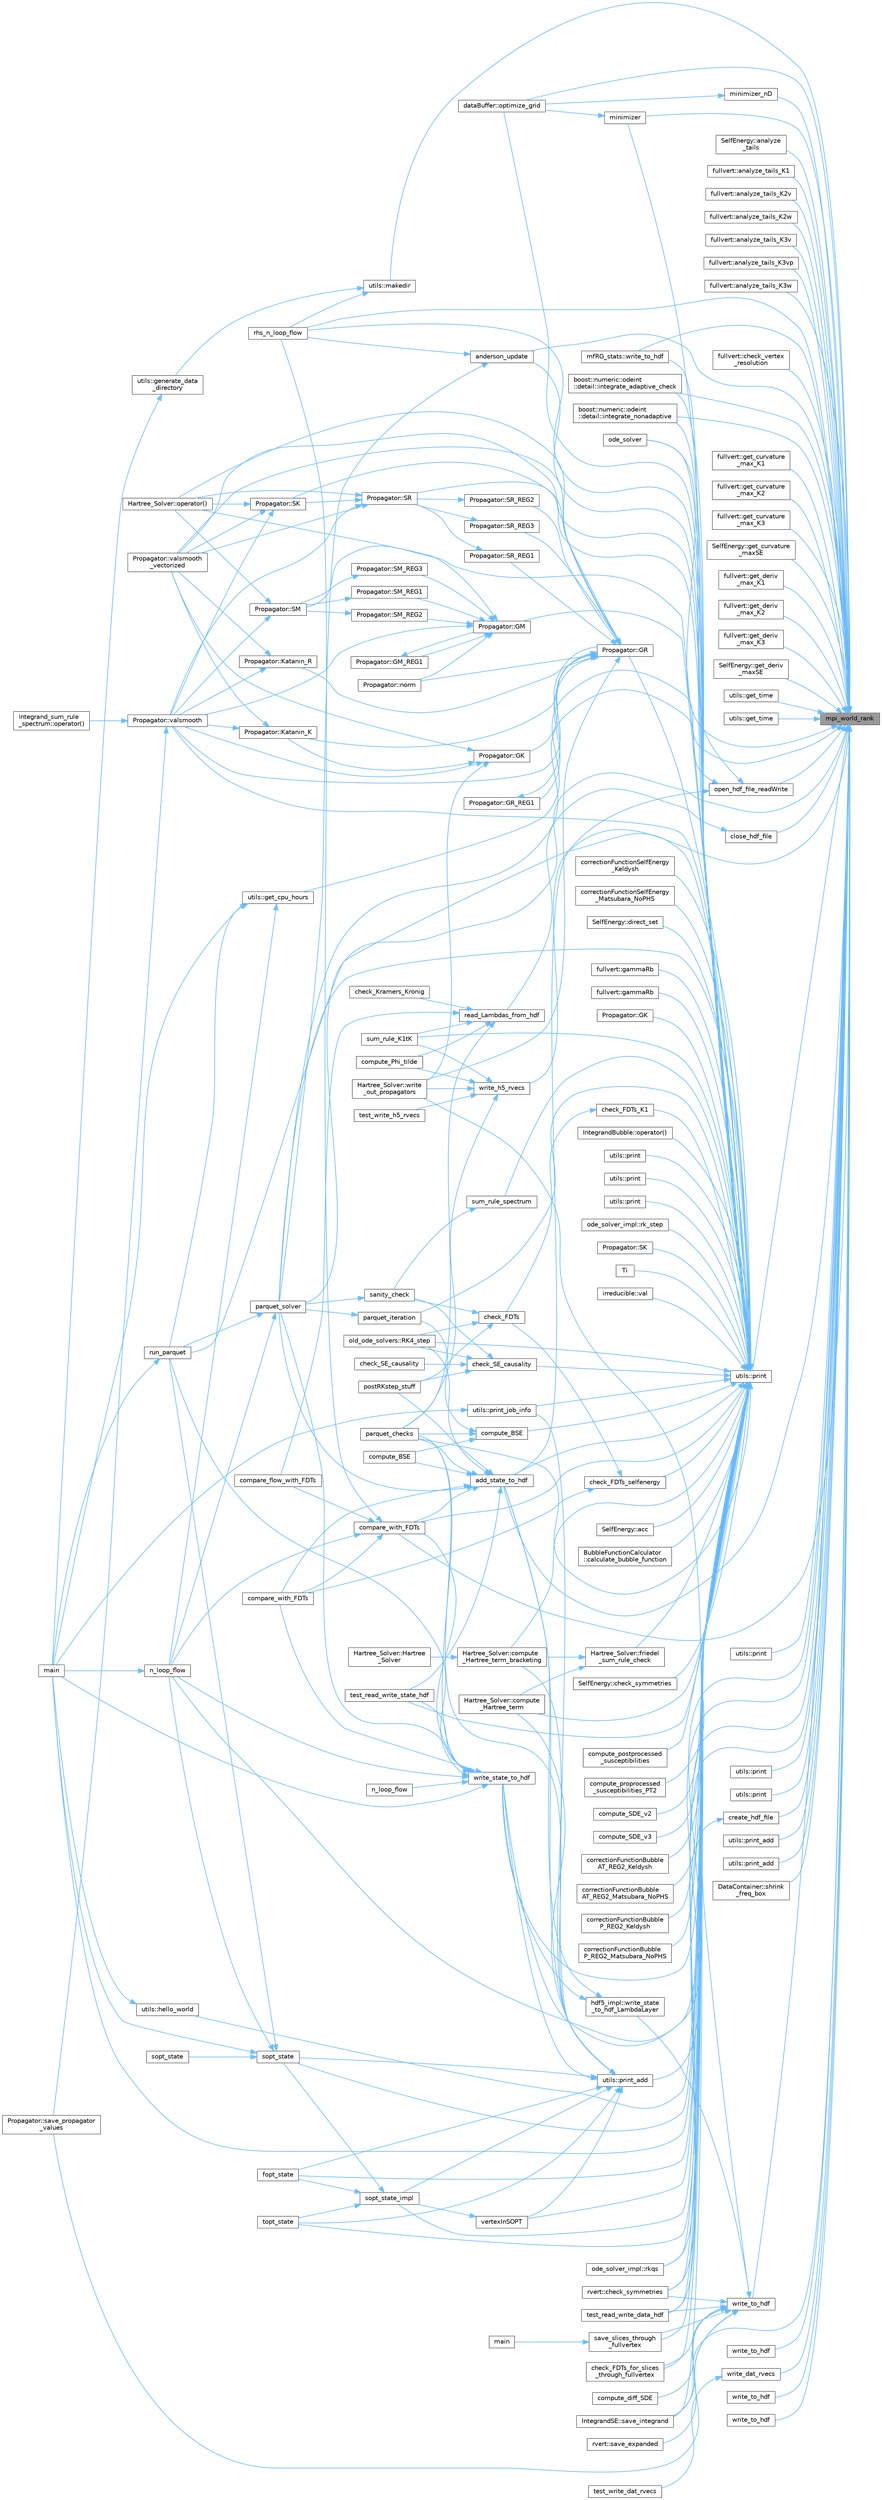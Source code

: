digraph "mpi_world_rank"
{
 // INTERACTIVE_SVG=YES
 // LATEX_PDF_SIZE
  bgcolor="transparent";
  edge [fontname=Helvetica,fontsize=10,labelfontname=Helvetica,labelfontsize=10];
  node [fontname=Helvetica,fontsize=10,shape=box,height=0.2,width=0.4];
  rankdir="RL";
  Node1 [id="Node000001",label="mpi_world_rank",height=0.2,width=0.4,color="gray40", fillcolor="grey60", style="filled", fontcolor="black",tooltip=" "];
  Node1 -> Node2 [id="edge1_Node000001_Node000002",dir="back",color="steelblue1",style="solid",tooltip=" "];
  Node2 [id="Node000002",label="add_state_to_hdf",height=0.2,width=0.4,color="grey40", fillcolor="white", style="filled",URL="$d5/de4/hdf5__routines_8hpp.html#afcbe2c8a768f64e576f593516262d476",tooltip="Open file and save state to a specified Lambda layer."];
  Node2 -> Node3 [id="edge2_Node000002_Node000003",dir="back",color="steelblue1",style="solid",tooltip=" "];
  Node3 [id="Node000003",label="compare_with_FDTs",height=0.2,width=0.4,color="grey40", fillcolor="white", style="filled",URL="$d1/d75/causality__FDT__checks_8hpp.html#a2ad9fde94cddf669f941f8405a461ae2",tooltip=" "];
  Node2 -> Node4 [id="edge3_Node000002_Node000004",dir="back",color="steelblue1",style="solid",tooltip=" "];
  Node4 [id="Node000004",label="compare_with_FDTs",height=0.2,width=0.4,color="grey40", fillcolor="white", style="filled",URL="$d1/d75/causality__FDT__checks_8hpp.html#a1f36d604808ac5fde507c3cca3e5315a",tooltip=" "];
  Node4 -> Node5 [id="edge4_Node000004_Node000005",dir="back",color="steelblue1",style="solid",tooltip=" "];
  Node5 [id="Node000005",label="compare_flow_with_FDTs",height=0.2,width=0.4,color="grey40", fillcolor="white", style="filled",URL="$d8/dca/causality__FDT__checks_8c_09_09.html#aa63e0266511b6c4db70efa67918ee795",tooltip=" "];
  Node4 -> Node3 [id="edge5_Node000004_Node000003",dir="back",color="steelblue1",style="solid",tooltip=" "];
  Node4 -> Node6 [id="edge6_Node000004_Node000006",dir="back",color="steelblue1",style="solid",tooltip=" "];
  Node6 [id="Node000006",label="n_loop_flow",height=0.2,width=0.4,color="grey40", fillcolor="white", style="filled",URL="$d4/dde/flow_8c_09_09.html#a7bebcecda67107fbc8dde6bed6d3ecaa",tooltip=" "];
  Node6 -> Node7 [id="edge7_Node000006_Node000007",dir="back",color="steelblue1",style="solid",tooltip=" "];
  Node7 [id="Node000007",label="main",height=0.2,width=0.4,color="grey40", fillcolor="white", style="filled",URL="$df/d0a/main_8cpp.html#a7114aa2dd6837734db57667a298dfcc4",tooltip=" "];
  Node4 -> Node8 [id="edge8_Node000004_Node000008",dir="back",color="steelblue1",style="solid",tooltip=" "];
  Node8 [id="Node000008",label="rhs_n_loop_flow",height=0.2,width=0.4,color="grey40", fillcolor="white", style="filled",URL="$d8/dea/right__hand__sides_8hpp.html#a856b8e93c4a2635c6c6edb5869837fb9",tooltip=" "];
  Node2 -> Node9 [id="edge9_Node000002_Node000009",dir="back",color="steelblue1",style="solid",tooltip=" "];
  Node9 [id="Node000009",label="compute_BSE",height=0.2,width=0.4,color="grey40", fillcolor="white", style="filled",URL="$dd/d0a/parquet__solver_8hpp.html#a97f702e04f1c5d26a95211570c003781",tooltip=" "];
  Node2 -> Node10 [id="edge10_Node000002_Node000010",dir="back",color="steelblue1",style="solid",tooltip=" "];
  Node10 [id="Node000010",label="parquet_checks",height=0.2,width=0.4,color="grey40", fillcolor="white", style="filled",URL="$d5/d94/parquet__solver_8c_09_09.html#a9abfea4a26adefdf395729c7604b5842",tooltip=" "];
  Node2 -> Node11 [id="edge11_Node000002_Node000011",dir="back",color="steelblue1",style="solid",tooltip=" "];
  Node11 [id="Node000011",label="parquet_solver",height=0.2,width=0.4,color="grey40", fillcolor="white", style="filled",URL="$dd/d0a/parquet__solver_8hpp.html#a07f441b6693f6e2e8d958049ae06cb73",tooltip=" "];
  Node11 -> Node6 [id="edge12_Node000011_Node000006",dir="back",color="steelblue1",style="solid",tooltip=" "];
  Node11 -> Node12 [id="edge13_Node000011_Node000012",dir="back",color="steelblue1",style="solid",tooltip=" "];
  Node12 [id="Node000012",label="run_parquet",height=0.2,width=0.4,color="grey40", fillcolor="white", style="filled",URL="$d5/d94/parquet__solver_8c_09_09.html#aaeb567e9e64243a1b424f89a13b5a425",tooltip=" "];
  Node12 -> Node7 [id="edge14_Node000012_Node000007",dir="back",color="steelblue1",style="solid",tooltip=" "];
  Node2 -> Node13 [id="edge15_Node000002_Node000013",dir="back",color="steelblue1",style="solid",tooltip=" "];
  Node13 [id="Node000013",label="postRKstep_stuff",height=0.2,width=0.4,color="grey40", fillcolor="white", style="filled",URL="$da/dc3/ODE__solvers_8hpp.html#a35926ed20edc2503238326c955ab6ded",tooltip=" "];
  Node2 -> Node14 [id="edge16_Node000002_Node000014",dir="back",color="steelblue1",style="solid",tooltip=" "];
  Node14 [id="Node000014",label="old_ode_solvers::RK4_step",height=0.2,width=0.4,color="grey40", fillcolor="white", style="filled",URL="$dd/df1/namespaceold__ode__solvers.html#aeb954768e9e969cbed9beb79669621c8",tooltip=" "];
  Node2 -> Node15 [id="edge17_Node000002_Node000015",dir="back",color="steelblue1",style="solid",tooltip=" "];
  Node15 [id="Node000015",label="test_read_write_state_hdf",height=0.2,width=0.4,color="grey40", fillcolor="white", style="filled",URL="$d5/d4f/hdf5__routines_8c_09_09.html#af51195eb9f07aad71215618c96d20a4e",tooltip=" "];
  Node1 -> Node16 [id="edge18_Node000001_Node000016",dir="back",color="steelblue1",style="solid",tooltip=" "];
  Node16 [id="Node000016",label="SelfEnergy::analyze\l_tails",height=0.2,width=0.4,color="grey40", fillcolor="white", style="filled",URL="$d5/df6/classSelfEnergy.html#aaf6a296ef33ab224d9bf5231301bf3de",tooltip=" "];
  Node1 -> Node17 [id="edge19_Node000001_Node000017",dir="back",color="steelblue1",style="solid",tooltip=" "];
  Node17 [id="Node000017",label="fullvert::analyze_tails_K1",height=0.2,width=0.4,color="grey40", fillcolor="white", style="filled",URL="$dc/d2d/classfullvert.html#a606c80931936bca1dd8e667722f8c682",tooltip=" "];
  Node1 -> Node18 [id="edge20_Node000001_Node000018",dir="back",color="steelblue1",style="solid",tooltip=" "];
  Node18 [id="Node000018",label="fullvert::analyze_tails_K2v",height=0.2,width=0.4,color="grey40", fillcolor="white", style="filled",URL="$dc/d2d/classfullvert.html#a2f700872916d51ec1a80d4be0bb51094",tooltip=" "];
  Node1 -> Node19 [id="edge21_Node000001_Node000019",dir="back",color="steelblue1",style="solid",tooltip=" "];
  Node19 [id="Node000019",label="fullvert::analyze_tails_K2w",height=0.2,width=0.4,color="grey40", fillcolor="white", style="filled",URL="$dc/d2d/classfullvert.html#adfcc2581efbd3f9e56cddf42ef239204",tooltip=" "];
  Node1 -> Node20 [id="edge22_Node000001_Node000020",dir="back",color="steelblue1",style="solid",tooltip=" "];
  Node20 [id="Node000020",label="fullvert::analyze_tails_K3v",height=0.2,width=0.4,color="grey40", fillcolor="white", style="filled",URL="$dc/d2d/classfullvert.html#a123ed0e257960dd9ac040a840381ce71",tooltip=" "];
  Node1 -> Node21 [id="edge23_Node000001_Node000021",dir="back",color="steelblue1",style="solid",tooltip=" "];
  Node21 [id="Node000021",label="fullvert::analyze_tails_K3vp",height=0.2,width=0.4,color="grey40", fillcolor="white", style="filled",URL="$dc/d2d/classfullvert.html#a543f0402a93173c8c9731f3d141c3712",tooltip=" "];
  Node1 -> Node22 [id="edge24_Node000001_Node000022",dir="back",color="steelblue1",style="solid",tooltip=" "];
  Node22 [id="Node000022",label="fullvert::analyze_tails_K3w",height=0.2,width=0.4,color="grey40", fillcolor="white", style="filled",URL="$dc/d2d/classfullvert.html#a06add5d9f75612bf44c42d6b5a612577",tooltip=" "];
  Node1 -> Node23 [id="edge25_Node000001_Node000023",dir="back",color="steelblue1",style="solid",tooltip=" "];
  Node23 [id="Node000023",label="anderson_update",height=0.2,width=0.4,color="grey40", fillcolor="white", style="filled",URL="$d6/d7b/anderson__acceleration_8hpp.html#a88e79b4550a392a79d60d8bf6557461c",tooltip="Perform an anderson mixing update."];
  Node23 -> Node11 [id="edge26_Node000023_Node000011",dir="back",color="steelblue1",style="solid",tooltip=" "];
  Node23 -> Node8 [id="edge27_Node000023_Node000008",dir="back",color="steelblue1",style="solid",tooltip=" "];
  Node1 -> Node24 [id="edge28_Node000001_Node000024",dir="back",color="steelblue1",style="solid",tooltip=" "];
  Node24 [id="Node000024",label="rvert::check_symmetries",height=0.2,width=0.4,color="grey40", fillcolor="white", style="filled",URL="$d4/dbd/classrvert.html#ae76637197ea15b6eb0c6bf0cc02beb8b",tooltip=" "];
  Node1 -> Node25 [id="edge29_Node000001_Node000025",dir="back",color="steelblue1",style="solid",tooltip=" "];
  Node25 [id="Node000025",label="fullvert::check_vertex\l_resolution",height=0.2,width=0.4,color="grey40", fillcolor="white", style="filled",URL="$dc/d2d/classfullvert.html#ae9703efe9daa0b11b6c308880d77f36a",tooltip=" "];
  Node1 -> Node26 [id="edge30_Node000001_Node000026",dir="back",color="steelblue1",style="solid",tooltip=" "];
  Node26 [id="Node000026",label="close_hdf_file",height=0.2,width=0.4,color="grey40", fillcolor="white", style="filled",URL="$d5/d4f/hdf5__routines_8c_09_09.html#afe0475193af36ddf563126885ac60199",tooltip=" "];
  Node26 -> Node27 [id="edge31_Node000026_Node000027",dir="back",color="steelblue1",style="solid",tooltip=" "];
  Node27 [id="Node000027",label="read_Lambdas_from_hdf",height=0.2,width=0.4,color="grey40", fillcolor="white", style="filled",URL="$d5/d4f/hdf5__routines_8c_09_09.html#acdf68c5ce2f557fb2d456a799f7d6358",tooltip="— Functions for reading data from file — ///"];
  Node27 -> Node28 [id="edge32_Node000027_Node000028",dir="back",color="steelblue1",style="solid",tooltip=" "];
  Node28 [id="Node000028",label="check_Kramers_Kronig",height=0.2,width=0.4,color="grey40", fillcolor="white", style="filled",URL="$d9/dae/postprocessing_8c_09_09.html#a4c7785e12898454e66547fd785ea92e8",tooltip=" "];
  Node27 -> Node5 [id="edge33_Node000027_Node000005",dir="back",color="steelblue1",style="solid",tooltip=" "];
  Node27 -> Node29 [id="edge34_Node000027_Node000029",dir="back",color="steelblue1",style="solid",tooltip=" "];
  Node29 [id="Node000029",label="compute_Phi_tilde",height=0.2,width=0.4,color="grey40", fillcolor="white", style="filled",URL="$d9/dae/postprocessing_8c_09_09.html#a532f006939433b3802b9c407043b3add",tooltip=" "];
  Node27 -> Node10 [id="edge35_Node000027_Node000010",dir="back",color="steelblue1",style="solid",tooltip=" "];
  Node27 -> Node30 [id="edge36_Node000027_Node000030",dir="back",color="steelblue1",style="solid",tooltip=" "];
  Node30 [id="Node000030",label="sum_rule_K1tK",height=0.2,width=0.4,color="grey40", fillcolor="white", style="filled",URL="$d9/dae/postprocessing_8c_09_09.html#a3139cb5b36b90494e2eb69cf57c014b9",tooltip=" "];
  Node1 -> Node4 [id="edge37_Node000001_Node000004",dir="back",color="steelblue1",style="solid",tooltip=" "];
  Node1 -> Node31 [id="edge38_Node000001_Node000031",dir="back",color="steelblue1",style="solid",tooltip=" "];
  Node31 [id="Node000031",label="create_hdf_file",height=0.2,width=0.4,color="grey40", fillcolor="white", style="filled",URL="$d5/d4f/hdf5__routines_8c_09_09.html#a6dbc5795d6adf4e9aca38307ca541ffa",tooltip=" "];
  Node31 -> Node32 [id="edge39_Node000031_Node000032",dir="back",color="steelblue1",style="solid",tooltip=" "];
  Node32 [id="Node000032",label="test_read_write_data_hdf",height=0.2,width=0.4,color="grey40", fillcolor="white", style="filled",URL="$d5/d4f/hdf5__routines_8c_09_09.html#a348299423b50e44dd3a672875fdeb1a5",tooltip="— Test function — ///"];
  Node1 -> Node33 [id="edge40_Node000001_Node000033",dir="back",color="steelblue1",style="solid",tooltip=" "];
  Node33 [id="Node000033",label="utils::get_cpu_hours",height=0.2,width=0.4,color="grey40", fillcolor="white", style="filled",URL="$d6/d84/namespaceutils.html#a5020e8df3fe9af5189eb7170db07439f",tooltip=" "];
  Node33 -> Node7 [id="edge41_Node000033_Node000007",dir="back",color="steelblue1",style="solid",tooltip=" "];
  Node33 -> Node6 [id="edge42_Node000033_Node000006",dir="back",color="steelblue1",style="solid",tooltip=" "];
  Node33 -> Node12 [id="edge43_Node000033_Node000012",dir="back",color="steelblue1",style="solid",tooltip=" "];
  Node1 -> Node34 [id="edge44_Node000001_Node000034",dir="back",color="steelblue1",style="solid",tooltip=" "];
  Node34 [id="Node000034",label="fullvert::get_curvature\l_max_K1",height=0.2,width=0.4,color="grey40", fillcolor="white", style="filled",URL="$dc/d2d/classfullvert.html#ad1ca0a486000556d9fdc97756c66c04b",tooltip=" "];
  Node1 -> Node35 [id="edge45_Node000001_Node000035",dir="back",color="steelblue1",style="solid",tooltip=" "];
  Node35 [id="Node000035",label="fullvert::get_curvature\l_max_K2",height=0.2,width=0.4,color="grey40", fillcolor="white", style="filled",URL="$dc/d2d/classfullvert.html#ac9554744d904dad0b283b5f5d43b29b2",tooltip=" "];
  Node1 -> Node36 [id="edge46_Node000001_Node000036",dir="back",color="steelblue1",style="solid",tooltip=" "];
  Node36 [id="Node000036",label="fullvert::get_curvature\l_max_K3",height=0.2,width=0.4,color="grey40", fillcolor="white", style="filled",URL="$dc/d2d/classfullvert.html#aa0ee67c25d589f105e85b8a2efc63e32",tooltip=" "];
  Node1 -> Node37 [id="edge47_Node000001_Node000037",dir="back",color="steelblue1",style="solid",tooltip=" "];
  Node37 [id="Node000037",label="SelfEnergy::get_curvature\l_maxSE",height=0.2,width=0.4,color="grey40", fillcolor="white", style="filled",URL="$d5/df6/classSelfEnergy.html#ab65f67d9fcf903f929d3188fd66b3fce",tooltip=" "];
  Node1 -> Node38 [id="edge48_Node000001_Node000038",dir="back",color="steelblue1",style="solid",tooltip=" "];
  Node38 [id="Node000038",label="fullvert::get_deriv\l_max_K1",height=0.2,width=0.4,color="grey40", fillcolor="white", style="filled",URL="$dc/d2d/classfullvert.html#ac52ee4d5099c17b5f3244402c9fe44f9",tooltip="Diagnostic functions:"];
  Node1 -> Node39 [id="edge49_Node000001_Node000039",dir="back",color="steelblue1",style="solid",tooltip=" "];
  Node39 [id="Node000039",label="fullvert::get_deriv\l_max_K2",height=0.2,width=0.4,color="grey40", fillcolor="white", style="filled",URL="$dc/d2d/classfullvert.html#af9f1a6fbbf6f26d8f72fa941d83b14f1",tooltip=" "];
  Node1 -> Node40 [id="edge50_Node000001_Node000040",dir="back",color="steelblue1",style="solid",tooltip=" "];
  Node40 [id="Node000040",label="fullvert::get_deriv\l_max_K3",height=0.2,width=0.4,color="grey40", fillcolor="white", style="filled",URL="$dc/d2d/classfullvert.html#a8d666b9578ec079f8da540aa53bb7579",tooltip=" "];
  Node1 -> Node41 [id="edge51_Node000001_Node000041",dir="back",color="steelblue1",style="solid",tooltip=" "];
  Node41 [id="Node000041",label="SelfEnergy::get_deriv\l_maxSE",height=0.2,width=0.4,color="grey40", fillcolor="white", style="filled",URL="$d5/df6/classSelfEnergy.html#ad47166569063f3ab50c934ae27d8cedd",tooltip="computes finite differences of Sigma"];
  Node1 -> Node42 [id="edge52_Node000001_Node000042",dir="back",color="steelblue1",style="solid",tooltip=" "];
  Node42 [id="Node000042",label="utils::get_time",height=0.2,width=0.4,color="grey40", fillcolor="white", style="filled",URL="$d6/d84/namespaceutils.html#a543aa24c499f82fc7ffb5dab99a06cda",tooltip=" "];
  Node1 -> Node43 [id="edge53_Node000001_Node000043",dir="back",color="steelblue1",style="solid",tooltip=" "];
  Node43 [id="Node000043",label="utils::get_time",height=0.2,width=0.4,color="grey40", fillcolor="white", style="filled",URL="$d6/d84/namespaceutils.html#a782e4fcd0ce2ae9a576049387bfd125b",tooltip=" "];
  Node1 -> Node44 [id="edge54_Node000001_Node000044",dir="back",color="steelblue1",style="solid",tooltip=" "];
  Node44 [id="Node000044",label="boost::numeric::odeint\l::detail::integrate_adaptive_check",height=0.2,width=0.4,color="grey40", fillcolor="white", style="filled",URL="$db/d0d/namespaceboost_1_1numeric_1_1odeint_1_1detail.html#a58b67ba50cbb4f7de77e1cefc97ab1d9",tooltip=" "];
  Node1 -> Node45 [id="edge55_Node000001_Node000045",dir="back",color="steelblue1",style="solid",tooltip=" "];
  Node45 [id="Node000045",label="boost::numeric::odeint\l::detail::integrate_nonadaptive",height=0.2,width=0.4,color="grey40", fillcolor="white", style="filled",URL="$db/d0d/namespaceboost_1_1numeric_1_1odeint_1_1detail.html#afbf101e814fc65a748987878efb4f4e1",tooltip=" "];
  Node1 -> Node46 [id="edge56_Node000001_Node000046",dir="back",color="steelblue1",style="solid",tooltip=" "];
  Node46 [id="Node000046",label="utils::makedir",height=0.2,width=0.4,color="grey40", fillcolor="white", style="filled",URL="$d6/d84/namespaceutils.html#a8b15a47f6cc62f31f2fe1323cabba6ae",tooltip=" "];
  Node46 -> Node47 [id="edge57_Node000046_Node000047",dir="back",color="steelblue1",style="solid",tooltip=" "];
  Node47 [id="Node000047",label="utils::generate_data\l_directory",height=0.2,width=0.4,color="grey40", fillcolor="white", style="filled",URL="$d6/d84/namespaceutils.html#a1998a1c7f8941816fe6706838b16ca26",tooltip=" "];
  Node47 -> Node7 [id="edge58_Node000047_Node000007",dir="back",color="steelblue1",style="solid",tooltip=" "];
  Node46 -> Node8 [id="edge59_Node000046_Node000008",dir="back",color="steelblue1",style="solid",tooltip=" "];
  Node1 -> Node48 [id="edge60_Node000001_Node000048",dir="back",color="steelblue1",style="solid",tooltip=" "];
  Node48 [id="Node000048",label="minimizer",height=0.2,width=0.4,color="grey40", fillcolor="white", style="filled",URL="$d4/d21/minimizer_8hpp.html#a4cf1f8fcc0a66dfcb227b42a1f615375",tooltip=" "];
  Node48 -> Node49 [id="edge61_Node000048_Node000049",dir="back",color="steelblue1",style="solid",tooltip=" "];
  Node49 [id="Node000049",label="dataBuffer::optimize_grid",height=0.2,width=0.4,color="grey40", fillcolor="white", style="filled",URL="$dc/d7a/classdataBuffer.html#addda1eff16406b44ee3b8d4020882821",tooltip=" "];
  Node1 -> Node50 [id="edge62_Node000001_Node000050",dir="back",color="steelblue1",style="solid",tooltip=" "];
  Node50 [id="Node000050",label="minimizer_nD",height=0.2,width=0.4,color="grey40", fillcolor="white", style="filled",URL="$d4/d21/minimizer_8hpp.html#ae9b809f8f55070fd8160cf3085bed020",tooltip=" "];
  Node50 -> Node49 [id="edge63_Node000050_Node000049",dir="back",color="steelblue1",style="solid",tooltip=" "];
  Node1 -> Node51 [id="edge64_Node000001_Node000051",dir="back",color="steelblue1",style="solid",tooltip=" "];
  Node51 [id="Node000051",label="ode_solver",height=0.2,width=0.4,color="grey40", fillcolor="white", style="filled",URL="$da/dc3/ODE__solvers_8hpp.html#a7588d39cea3e1347f39c0872e2049114",tooltip=" "];
  Node1 -> Node52 [id="edge65_Node000001_Node000052",dir="back",color="steelblue1",style="solid",tooltip=" "];
  Node52 [id="Node000052",label="open_hdf_file_readWrite",height=0.2,width=0.4,color="grey40", fillcolor="white", style="filled",URL="$d5/d4f/hdf5__routines_8c_09_09.html#a924110dbdaccbbc744def3ca0838cb4c",tooltip=" "];
  Node52 -> Node2 [id="edge66_Node000052_Node000002",dir="back",color="steelblue1",style="solid",tooltip=" "];
  Node52 -> Node11 [id="edge67_Node000052_Node000011",dir="back",color="steelblue1",style="solid",tooltip=" "];
  Node52 -> Node53 [id="edge68_Node000052_Node000053",dir="back",color="steelblue1",style="solid",tooltip=" "];
  Node53 [id="Node000053",label="mfRG_stats::write_to_hdf",height=0.2,width=0.4,color="grey40", fillcolor="white", style="filled",URL="$dd/da7/structmfRG__stats.html#a4e41ea29df27f9e00d5666655a502287",tooltip=" "];
  Node1 -> Node49 [id="edge69_Node000001_Node000049",dir="back",color="steelblue1",style="solid",tooltip=" "];
  Node1 -> Node11 [id="edge70_Node000001_Node000011",dir="back",color="steelblue1",style="solid",tooltip=" "];
  Node1 -> Node54 [id="edge71_Node000001_Node000054",dir="back",color="steelblue1",style="solid",tooltip=" "];
  Node54 [id="Node000054",label="utils::print",height=0.2,width=0.4,color="grey40", fillcolor="white", style="filled",URL="$d6/d84/namespaceutils.html#a25d39c53617762d79e28672d687d596c",tooltip=" "];
  Node1 -> Node55 [id="edge72_Node000001_Node000055",dir="back",color="steelblue1",style="solid",tooltip=" "];
  Node55 [id="Node000055",label="utils::print",height=0.2,width=0.4,color="grey40", fillcolor="white", style="filled",URL="$d6/d84/namespaceutils.html#ad566cc1586ac4598d5823caa71620eb5",tooltip=" "];
  Node55 -> Node56 [id="edge73_Node000055_Node000056",dir="back",color="steelblue1",style="solid",tooltip=" "];
  Node56 [id="Node000056",label="SelfEnergy::acc",height=0.2,width=0.4,color="grey40", fillcolor="white", style="filled",URL="$d5/df6/classSelfEnergy.html#aa7d75d4c76a9e99f37d89cb8fd479392",tooltip=" "];
  Node55 -> Node2 [id="edge74_Node000055_Node000002",dir="back",color="steelblue1",style="solid",tooltip=" "];
  Node55 -> Node23 [id="edge75_Node000055_Node000023",dir="back",color="steelblue1",style="solid",tooltip=" "];
  Node55 -> Node57 [id="edge76_Node000055_Node000057",dir="back",color="steelblue1",style="solid",tooltip=" "];
  Node57 [id="Node000057",label="BubbleFunctionCalculator\l::calculate_bubble_function",height=0.2,width=0.4,color="grey40", fillcolor="white", style="filled",URL="$de/d96/classBubbleFunctionCalculator.html#ac1fc217608d10fab421df548fcffc888",tooltip=" "];
  Node55 -> Node58 [id="edge77_Node000055_Node000058",dir="back",color="steelblue1",style="solid",tooltip=" "];
  Node58 [id="Node000058",label="check_FDTs_for_slices\l_through_fullvertex",height=0.2,width=0.4,color="grey40", fillcolor="white", style="filled",URL="$d9/dae/postprocessing_8c_09_09.html#a0fc9c91437f68ed7a4dbd7f265f9715f",tooltip=" "];
  Node55 -> Node59 [id="edge78_Node000055_Node000059",dir="back",color="steelblue1",style="solid",tooltip=" "];
  Node59 [id="Node000059",label="check_FDTs_K1",height=0.2,width=0.4,color="grey40", fillcolor="white", style="filled",URL="$d1/d75/causality__FDT__checks_8hpp.html#acb53ab67287d6ab6795194d05453e5b0",tooltip="deprecated"];
  Node59 -> Node60 [id="edge79_Node000059_Node000060",dir="back",color="steelblue1",style="solid",tooltip=" "];
  Node60 [id="Node000060",label="check_FDTs",height=0.2,width=0.4,color="grey40", fillcolor="white", style="filled",URL="$d1/d75/causality__FDT__checks_8hpp.html#a6e71610e223d517d2087c2e6a53617af",tooltip=" "];
  Node60 -> Node13 [id="edge80_Node000060_Node000013",dir="back",color="steelblue1",style="solid",tooltip=" "];
  Node60 -> Node14 [id="edge81_Node000060_Node000014",dir="back",color="steelblue1",style="solid",tooltip=" "];
  Node60 -> Node61 [id="edge82_Node000060_Node000061",dir="back",color="steelblue1",style="solid",tooltip=" "];
  Node61 [id="Node000061",label="sanity_check",height=0.2,width=0.4,color="grey40", fillcolor="white", style="filled",URL="$d2/d3f/sanity__check_8hpp.html#a884fca24faf1e006b285fcce3ddd0299",tooltip=" "];
  Node61 -> Node11 [id="edge83_Node000061_Node000011",dir="back",color="steelblue1",style="solid",tooltip=" "];
  Node55 -> Node62 [id="edge84_Node000055_Node000062",dir="back",color="steelblue1",style="solid",tooltip=" "];
  Node62 [id="Node000062",label="check_FDTs_selfenergy",height=0.2,width=0.4,color="grey40", fillcolor="white", style="filled",URL="$d1/d75/causality__FDT__checks_8hpp.html#a5883bbc78fa13b2ec2cdb15f3e261fc5",tooltip=" "];
  Node62 -> Node60 [id="edge85_Node000062_Node000060",dir="back",color="steelblue1",style="solid",tooltip=" "];
  Node62 -> Node3 [id="edge86_Node000062_Node000003",dir="back",color="steelblue1",style="solid",tooltip=" "];
  Node55 -> Node63 [id="edge87_Node000055_Node000063",dir="back",color="steelblue1",style="solid",tooltip=" "];
  Node63 [id="Node000063",label="check_SE_causality",height=0.2,width=0.4,color="grey40", fillcolor="white", style="filled",URL="$d1/d75/causality__FDT__checks_8hpp.html#a78b466ca2e79927fb9baa44f24d320a1",tooltip=" "];
  Node63 -> Node64 [id="edge88_Node000063_Node000064",dir="back",color="steelblue1",style="solid",tooltip=" "];
  Node64 [id="Node000064",label="check_SE_causality",height=0.2,width=0.4,color="grey40", fillcolor="white", style="filled",URL="$d1/d75/causality__FDT__checks_8hpp.html#a9cd8e1943168ef9eb6ba5190d5701929",tooltip=" "];
  Node63 -> Node13 [id="edge89_Node000063_Node000013",dir="back",color="steelblue1",style="solid",tooltip=" "];
  Node63 -> Node14 [id="edge90_Node000063_Node000014",dir="back",color="steelblue1",style="solid",tooltip=" "];
  Node63 -> Node61 [id="edge91_Node000063_Node000061",dir="back",color="steelblue1",style="solid",tooltip=" "];
  Node55 -> Node65 [id="edge92_Node000055_Node000065",dir="back",color="steelblue1",style="solid",tooltip=" "];
  Node65 [id="Node000065",label="SelfEnergy::check_symmetries",height=0.2,width=0.4,color="grey40", fillcolor="white", style="filled",URL="$d5/df6/classSelfEnergy.html#a645a33014165b522dff0b3234528ed4a",tooltip=" "];
  Node55 -> Node24 [id="edge93_Node000055_Node000024",dir="back",color="steelblue1",style="solid",tooltip=" "];
  Node55 -> Node4 [id="edge94_Node000055_Node000004",dir="back",color="steelblue1",style="solid",tooltip=" "];
  Node55 -> Node66 [id="edge95_Node000055_Node000066",dir="back",color="steelblue1",style="solid",tooltip=" "];
  Node66 [id="Node000066",label="compute_BSE",height=0.2,width=0.4,color="grey40", fillcolor="white", style="filled",URL="$dd/d0a/parquet__solver_8hpp.html#a1541a0b7d193f70577c5fab1efc216e1",tooltip=" "];
  Node66 -> Node9 [id="edge96_Node000066_Node000009",dir="back",color="steelblue1",style="solid",tooltip=" "];
  Node66 -> Node10 [id="edge97_Node000066_Node000010",dir="back",color="steelblue1",style="solid",tooltip=" "];
  Node66 -> Node67 [id="edge98_Node000066_Node000067",dir="back",color="steelblue1",style="solid",tooltip=" "];
  Node67 [id="Node000067",label="parquet_iteration",height=0.2,width=0.4,color="grey40", fillcolor="white", style="filled",URL="$dd/d0a/parquet__solver_8hpp.html#aad1680ae03adc0f566df945376e95234",tooltip=" "];
  Node67 -> Node11 [id="edge99_Node000067_Node000011",dir="back",color="steelblue1",style="solid",tooltip=" "];
  Node55 -> Node68 [id="edge100_Node000055_Node000068",dir="back",color="steelblue1",style="solid",tooltip=" "];
  Node68 [id="Node000068",label="Hartree_Solver::compute\l_Hartree_term",height=0.2,width=0.4,color="grey40", fillcolor="white", style="filled",URL="$d2/d75/classHartree__Solver.html#a1d40db72d9ef0f9ac66a89215c7e5e48",tooltip=" "];
  Node55 -> Node69 [id="edge101_Node000055_Node000069",dir="back",color="steelblue1",style="solid",tooltip=" "];
  Node69 [id="Node000069",label="Hartree_Solver::compute\l_Hartree_term_bracketing",height=0.2,width=0.4,color="grey40", fillcolor="white", style="filled",URL="$d2/d75/classHartree__Solver.html#ae2d914bd8a937dc7eabd1033b8100d5d",tooltip=" "];
  Node69 -> Node70 [id="edge102_Node000069_Node000070",dir="back",color="steelblue1",style="solid",tooltip=" "];
  Node70 [id="Node000070",label="Hartree_Solver::Hartree\l_Solver",height=0.2,width=0.4,color="grey40", fillcolor="white", style="filled",URL="$d2/d75/classHartree__Solver.html#a401fc5a73008a43b96f23b7af958db7f",tooltip="constructor used for testing the Hartree-term computation with different Keldysh components of the si..."];
  Node55 -> Node71 [id="edge103_Node000055_Node000071",dir="back",color="steelblue1",style="solid",tooltip=" "];
  Node71 [id="Node000071",label="compute_postprocessed\l_susceptibilities",height=0.2,width=0.4,color="grey40", fillcolor="white", style="filled",URL="$d9/dae/postprocessing_8c_09_09.html#ad7795529aa43acc4d8c7b94cdcd493db",tooltip=" "];
  Node55 -> Node72 [id="edge104_Node000055_Node000072",dir="back",color="steelblue1",style="solid",tooltip=" "];
  Node72 [id="Node000072",label="compute_proprocessed\l_susceptibilities_PT2",height=0.2,width=0.4,color="grey40", fillcolor="white", style="filled",URL="$d9/dae/postprocessing_8c_09_09.html#af1e2a562265def3e9c99c1e0b2d0fb3b",tooltip=" "];
  Node55 -> Node73 [id="edge105_Node000055_Node000073",dir="back",color="steelblue1",style="solid",tooltip=" "];
  Node73 [id="Node000073",label="compute_SDE_v2",height=0.2,width=0.4,color="grey40", fillcolor="white", style="filled",URL="$dd/d0a/parquet__solver_8hpp.html#aa738db4c50d72d9475911cf0dfce2bad",tooltip=" "];
  Node55 -> Node74 [id="edge106_Node000055_Node000074",dir="back",color="steelblue1",style="solid",tooltip=" "];
  Node74 [id="Node000074",label="compute_SDE_v3",height=0.2,width=0.4,color="grey40", fillcolor="white", style="filled",URL="$dd/d0a/parquet__solver_8hpp.html#ac50fa9495cb7f051e0b03aefd35993c4",tooltip=" "];
  Node55 -> Node75 [id="edge107_Node000055_Node000075",dir="back",color="steelblue1",style="solid",tooltip=" "];
  Node75 [id="Node000075",label="correctionFunctionBubble\lAT_REG2_Keldysh",height=0.2,width=0.4,color="grey40", fillcolor="white", style="filled",URL="$d7/d3a/bubble__corrections_8c_09_09.html#a87d2c28f8f47b8c1e756e403607579b3",tooltip=" "];
  Node55 -> Node76 [id="edge108_Node000055_Node000076",dir="back",color="steelblue1",style="solid",tooltip=" "];
  Node76 [id="Node000076",label="correctionFunctionBubble\lAT_REG2_Matsubara_NoPHS",height=0.2,width=0.4,color="grey40", fillcolor="white", style="filled",URL="$d7/d3a/bubble__corrections_8c_09_09.html#a7e85620f5607d7e8805e6ef26063aae8",tooltip=" "];
  Node55 -> Node77 [id="edge109_Node000055_Node000077",dir="back",color="steelblue1",style="solid",tooltip=" "];
  Node77 [id="Node000077",label="correctionFunctionBubble\lP_REG2_Keldysh",height=0.2,width=0.4,color="grey40", fillcolor="white", style="filled",URL="$d7/d3a/bubble__corrections_8c_09_09.html#a372a5e64105db3aab5d7eadfe3c365b4",tooltip=" "];
  Node55 -> Node78 [id="edge110_Node000055_Node000078",dir="back",color="steelblue1",style="solid",tooltip=" "];
  Node78 [id="Node000078",label="correctionFunctionBubble\lP_REG2_Matsubara_NoPHS",height=0.2,width=0.4,color="grey40", fillcolor="white", style="filled",URL="$d7/d3a/bubble__corrections_8c_09_09.html#a016d301fe61f8485918bda50052b5974",tooltip=" "];
  Node55 -> Node79 [id="edge111_Node000055_Node000079",dir="back",color="steelblue1",style="solid",tooltip=" "];
  Node79 [id="Node000079",label="correctionFunctionSelfEnergy\l_Keldysh",height=0.2,width=0.4,color="grey40", fillcolor="white", style="filled",URL="$d7/df0/loop__corrections_8c_09_09.html#afdee23842e10905731a7130f97f916ec",tooltip=" "];
  Node55 -> Node80 [id="edge112_Node000055_Node000080",dir="back",color="steelblue1",style="solid",tooltip=" "];
  Node80 [id="Node000080",label="correctionFunctionSelfEnergy\l_Matsubara_NoPHS",height=0.2,width=0.4,color="grey40", fillcolor="white", style="filled",URL="$d7/df0/loop__corrections_8c_09_09.html#a0a12451375280c67b76f5f6fd79dd5e0",tooltip=" "];
  Node55 -> Node81 [id="edge113_Node000055_Node000081",dir="back",color="steelblue1",style="solid",tooltip=" "];
  Node81 [id="Node000081",label="SelfEnergy::direct_set",height=0.2,width=0.4,color="grey40", fillcolor="white", style="filled",URL="$d5/df6/classSelfEnergy.html#a40d554dd455b33c9ac8ccc3442d0fb36",tooltip=" "];
  Node55 -> Node82 [id="edge114_Node000055_Node000082",dir="back",color="steelblue1",style="solid",tooltip=" "];
  Node82 [id="Node000082",label="fopt_state",height=0.2,width=0.4,color="grey40", fillcolor="white", style="filled",URL="$d5/d0d/perturbation__theory_8hpp.html#ab3aeb6b5a7765364c4eee56626986f2c",tooltip=" "];
  Node55 -> Node83 [id="edge115_Node000055_Node000083",dir="back",color="steelblue1",style="solid",tooltip=" "];
  Node83 [id="Node000083",label="Hartree_Solver::friedel\l_sum_rule_check",height=0.2,width=0.4,color="grey40", fillcolor="white", style="filled",URL="$d2/d75/classHartree__Solver.html#a2ec9d72693d8351fac847d28ef90fc09",tooltip=" "];
  Node83 -> Node68 [id="edge116_Node000083_Node000068",dir="back",color="steelblue1",style="solid",tooltip=" "];
  Node83 -> Node69 [id="edge117_Node000083_Node000069",dir="back",color="steelblue1",style="solid",tooltip=" "];
  Node55 -> Node84 [id="edge118_Node000055_Node000084",dir="back",color="steelblue1",style="solid",tooltip=" "];
  Node84 [id="Node000084",label="fullvert::gammaRb",height=0.2,width=0.4,color="grey40", fillcolor="white", style="filled",URL="$dc/d2d/classfullvert.html#a035fbc2de1393b0673bbd4a663598754",tooltip="Returns \\gamma_{\\bar{r}} := the sum of the contributions of the diagrammatic classes r' =/= r."];
  Node55 -> Node85 [id="edge119_Node000055_Node000085",dir="back",color="steelblue1",style="solid",tooltip=" "];
  Node85 [id="Node000085",label="fullvert::gammaRb",height=0.2,width=0.4,color="grey40", fillcolor="white", style="filled",URL="$dc/d2d/classfullvert.html#ad0dff3dc2aa5666c59584d111e4338bd",tooltip=" "];
  Node55 -> Node86 [id="edge120_Node000055_Node000086",dir="back",color="steelblue1",style="solid",tooltip=" "];
  Node86 [id="Node000086",label="Propagator::GK",height=0.2,width=0.4,color="grey40", fillcolor="white", style="filled",URL="$d2/d34/classPropagator.html#a9c4b156ab3bcad3d51b1a17ee65193bd",tooltip=" "];
  Node55 -> Node87 [id="edge121_Node000055_Node000087",dir="back",color="steelblue1",style="solid",tooltip=" "];
  Node87 [id="Node000087",label="Propagator::GM",height=0.2,width=0.4,color="grey40", fillcolor="white", style="filled",URL="$d2/d34/classPropagator.html#a04e05adfaa5846f1ba8fdb3ac26ba2b0",tooltip=" "];
  Node87 -> Node88 [id="edge122_Node000087_Node000088",dir="back",color="steelblue1",style="solid",tooltip=" "];
  Node88 [id="Node000088",label="Propagator::GM_REG1",height=0.2,width=0.4,color="grey40", fillcolor="white", style="filled",URL="$d2/d34/classPropagator.html#ac5efa025ac7c3458983f104e63eda780",tooltip=" "];
  Node88 -> Node87 [id="edge123_Node000088_Node000087",dir="back",color="steelblue1",style="solid",tooltip=" "];
  Node87 -> Node89 [id="edge124_Node000087_Node000089",dir="back",color="steelblue1",style="solid",tooltip=" "];
  Node89 [id="Node000089",label="Propagator::norm",height=0.2,width=0.4,color="grey40", fillcolor="white", style="filled",URL="$d2/d34/classPropagator.html#a90c3d7f002b491a30d2d23ad1ae388e6",tooltip=" "];
  Node87 -> Node90 [id="edge125_Node000087_Node000090",dir="back",color="steelblue1",style="solid",tooltip=" "];
  Node90 [id="Node000090",label="Hartree_Solver::operator()",height=0.2,width=0.4,color="grey40", fillcolor="white", style="filled",URL="$d2/d75/classHartree__Solver.html#a6a8890e00ddebaf50cd2c2a985e9c361",tooltip=" "];
  Node87 -> Node91 [id="edge126_Node000087_Node000091",dir="back",color="steelblue1",style="solid",tooltip=" "];
  Node91 [id="Node000091",label="Propagator::SM_REG1",height=0.2,width=0.4,color="grey40", fillcolor="white", style="filled",URL="$d2/d34/classPropagator.html#a332aed41af9be61257a97960decd3f2c",tooltip=" "];
  Node91 -> Node92 [id="edge127_Node000091_Node000092",dir="back",color="steelblue1",style="solid",tooltip=" "];
  Node92 [id="Node000092",label="Propagator::SM",height=0.2,width=0.4,color="grey40", fillcolor="white", style="filled",URL="$d2/d34/classPropagator.html#ad14c4283d9317e25b7454ed6115497df",tooltip=" "];
  Node92 -> Node90 [id="edge128_Node000092_Node000090",dir="back",color="steelblue1",style="solid",tooltip=" "];
  Node92 -> Node93 [id="edge129_Node000092_Node000093",dir="back",color="steelblue1",style="solid",tooltip=" "];
  Node93 [id="Node000093",label="Propagator::valsmooth",height=0.2,width=0.4,color="grey40", fillcolor="white", style="filled",URL="$d2/d34/classPropagator.html#a4cb4d8dd3bc37a818c67d7e2859fe631",tooltip=" "];
  Node93 -> Node94 [id="edge130_Node000093_Node000094",dir="back",color="steelblue1",style="solid",tooltip=" "];
  Node94 [id="Node000094",label="Integrand_sum_rule\l_spectrum::operator()",height=0.2,width=0.4,color="grey40", fillcolor="white", style="filled",URL="$df/db3/classIntegrand__sum__rule__spectrum.html#a9617ccc54433c850c01db0451af83351",tooltip=" "];
  Node93 -> Node95 [id="edge131_Node000093_Node000095",dir="back",color="steelblue1",style="solid",tooltip=" "];
  Node95 [id="Node000095",label="Propagator::save_propagator\l_values",height=0.2,width=0.4,color="grey40", fillcolor="white", style="filled",URL="$d2/d34/classPropagator.html#ac839deb3d533ad677354d0ef15342a72",tooltip=" "];
  Node87 -> Node96 [id="edge132_Node000087_Node000096",dir="back",color="steelblue1",style="solid",tooltip=" "];
  Node96 [id="Node000096",label="Propagator::SM_REG2",height=0.2,width=0.4,color="grey40", fillcolor="white", style="filled",URL="$d2/d34/classPropagator.html#aad695fd9766074c68418ba30bb86434e",tooltip=" "];
  Node96 -> Node92 [id="edge133_Node000096_Node000092",dir="back",color="steelblue1",style="solid",tooltip=" "];
  Node87 -> Node97 [id="edge134_Node000087_Node000097",dir="back",color="steelblue1",style="solid",tooltip=" "];
  Node97 [id="Node000097",label="Propagator::SM_REG3",height=0.2,width=0.4,color="grey40", fillcolor="white", style="filled",URL="$d2/d34/classPropagator.html#aa4d095f7d63c94e4d99333e3d80e67dc",tooltip=" "];
  Node97 -> Node92 [id="edge135_Node000097_Node000092",dir="back",color="steelblue1",style="solid",tooltip=" "];
  Node87 -> Node93 [id="edge136_Node000087_Node000093",dir="back",color="steelblue1",style="solid",tooltip=" "];
  Node55 -> Node98 [id="edge137_Node000055_Node000098",dir="back",color="steelblue1",style="solid",tooltip=" "];
  Node98 [id="Node000098",label="Propagator::GR",height=0.2,width=0.4,color="grey40", fillcolor="white", style="filled",URL="$d2/d34/classPropagator.html#a919bf81b77f569c10b00457cddce1ac4",tooltip=" "];
  Node98 -> Node99 [id="edge138_Node000098_Node000099",dir="back",color="steelblue1",style="solid",tooltip=" "];
  Node99 [id="Node000099",label="Propagator::GK",height=0.2,width=0.4,color="grey40", fillcolor="white", style="filled",URL="$d2/d34/classPropagator.html#a7ba0e8319f75d4d7b2006b23a62da6e7",tooltip=" "];
  Node99 -> Node100 [id="edge139_Node000099_Node000100",dir="back",color="steelblue1",style="solid",tooltip=" "];
  Node100 [id="Node000100",label="Propagator::Katanin_K",height=0.2,width=0.4,color="grey40", fillcolor="white", style="filled",URL="$d2/d34/classPropagator.html#a05c87261fbbdb3a2ccf1b5f6a6014914",tooltip=" "];
  Node100 -> Node93 [id="edge140_Node000100_Node000093",dir="back",color="steelblue1",style="solid",tooltip=" "];
  Node100 -> Node101 [id="edge141_Node000100_Node000101",dir="back",color="steelblue1",style="solid",tooltip=" "];
  Node101 [id="Node000101",label="Propagator::valsmooth\l_vectorized",height=0.2,width=0.4,color="grey40", fillcolor="white", style="filled",URL="$d2/d34/classPropagator.html#a86e91327f6ae47e00aa04e7544a5a512",tooltip=" "];
  Node99 -> Node93 [id="edge142_Node000099_Node000093",dir="back",color="steelblue1",style="solid",tooltip=" "];
  Node99 -> Node101 [id="edge143_Node000099_Node000101",dir="back",color="steelblue1",style="solid",tooltip=" "];
  Node99 -> Node102 [id="edge144_Node000099_Node000102",dir="back",color="steelblue1",style="solid",tooltip=" "];
  Node102 [id="Node000102",label="Hartree_Solver::write\l_out_propagators",height=0.2,width=0.4,color="grey40", fillcolor="white", style="filled",URL="$d2/d75/classHartree__Solver.html#a4ed165c426f1f02c659b95cca2be40d6",tooltip=" "];
  Node98 -> Node103 [id="edge145_Node000098_Node000103",dir="back",color="steelblue1",style="solid",tooltip=" "];
  Node103 [id="Node000103",label="Propagator::GR_REG1",height=0.2,width=0.4,color="grey40", fillcolor="white", style="filled",URL="$d2/d34/classPropagator.html#a4fab2f7c3852ba97041c20b4601e380e",tooltip="propagators for REG == 1"];
  Node103 -> Node98 [id="edge146_Node000103_Node000098",dir="back",color="steelblue1",style="solid",tooltip=" "];
  Node98 -> Node100 [id="edge147_Node000098_Node000100",dir="back",color="steelblue1",style="solid",tooltip=" "];
  Node98 -> Node104 [id="edge148_Node000098_Node000104",dir="back",color="steelblue1",style="solid",tooltip=" "];
  Node104 [id="Node000104",label="Propagator::Katanin_R",height=0.2,width=0.4,color="grey40", fillcolor="white", style="filled",URL="$d2/d34/classPropagator.html#a821a892d54207fc495a9adb970b476dd",tooltip="Katanin extension."];
  Node104 -> Node93 [id="edge149_Node000104_Node000093",dir="back",color="steelblue1",style="solid",tooltip=" "];
  Node104 -> Node101 [id="edge150_Node000104_Node000101",dir="back",color="steelblue1",style="solid",tooltip=" "];
  Node98 -> Node89 [id="edge151_Node000098_Node000089",dir="back",color="steelblue1",style="solid",tooltip=" "];
  Node98 -> Node90 [id="edge152_Node000098_Node000090",dir="back",color="steelblue1",style="solid",tooltip=" "];
  Node98 -> Node105 [id="edge153_Node000098_Node000105",dir="back",color="steelblue1",style="solid",tooltip=" "];
  Node105 [id="Node000105",label="Propagator::SK",height=0.2,width=0.4,color="grey40", fillcolor="white", style="filled",URL="$d2/d34/classPropagator.html#a6287870a3e08981dd190b7b5f6a4cb55",tooltip=" "];
  Node105 -> Node90 [id="edge154_Node000105_Node000090",dir="back",color="steelblue1",style="solid",tooltip=" "];
  Node105 -> Node93 [id="edge155_Node000105_Node000093",dir="back",color="steelblue1",style="solid",tooltip=" "];
  Node105 -> Node101 [id="edge156_Node000105_Node000101",dir="back",color="steelblue1",style="solid",tooltip=" "];
  Node98 -> Node106 [id="edge157_Node000098_Node000106",dir="back",color="steelblue1",style="solid",tooltip=" "];
  Node106 [id="Node000106",label="Propagator::SR_REG1",height=0.2,width=0.4,color="grey40", fillcolor="white", style="filled",URL="$d2/d34/classPropagator.html#a9db5264dc57f6caadcf25ea76d1d5ef1",tooltip=" "];
  Node106 -> Node107 [id="edge158_Node000106_Node000107",dir="back",color="steelblue1",style="solid",tooltip=" "];
  Node107 [id="Node000107",label="Propagator::SR",height=0.2,width=0.4,color="grey40", fillcolor="white", style="filled",URL="$d2/d34/classPropagator.html#aa98f8e50066433690e258358defad021",tooltip=" "];
  Node107 -> Node90 [id="edge159_Node000107_Node000090",dir="back",color="steelblue1",style="solid",tooltip=" "];
  Node107 -> Node105 [id="edge160_Node000107_Node000105",dir="back",color="steelblue1",style="solid",tooltip=" "];
  Node107 -> Node93 [id="edge161_Node000107_Node000093",dir="back",color="steelblue1",style="solid",tooltip=" "];
  Node107 -> Node101 [id="edge162_Node000107_Node000101",dir="back",color="steelblue1",style="solid",tooltip=" "];
  Node98 -> Node108 [id="edge163_Node000098_Node000108",dir="back",color="steelblue1",style="solid",tooltip=" "];
  Node108 [id="Node000108",label="Propagator::SR_REG2",height=0.2,width=0.4,color="grey40", fillcolor="white", style="filled",URL="$d2/d34/classPropagator.html#a47394eda59cacc165a78197b91f10f72",tooltip=" "];
  Node108 -> Node107 [id="edge164_Node000108_Node000107",dir="back",color="steelblue1",style="solid",tooltip=" "];
  Node98 -> Node109 [id="edge165_Node000098_Node000109",dir="back",color="steelblue1",style="solid",tooltip=" "];
  Node109 [id="Node000109",label="Propagator::SR_REG3",height=0.2,width=0.4,color="grey40", fillcolor="white", style="filled",URL="$d2/d34/classPropagator.html#a1bfd299d641e7ab9ad0191d1e69e4c37",tooltip=" "];
  Node109 -> Node107 [id="edge166_Node000109_Node000107",dir="back",color="steelblue1",style="solid",tooltip=" "];
  Node98 -> Node93 [id="edge167_Node000098_Node000093",dir="back",color="steelblue1",style="solid",tooltip=" "];
  Node98 -> Node101 [id="edge168_Node000098_Node000101",dir="back",color="steelblue1",style="solid",tooltip=" "];
  Node98 -> Node102 [id="edge169_Node000098_Node000102",dir="back",color="steelblue1",style="solid",tooltip=" "];
  Node55 -> Node110 [id="edge170_Node000055_Node000110",dir="back",color="steelblue1",style="solid",tooltip=" "];
  Node110 [id="Node000110",label="utils::hello_world",height=0.2,width=0.4,color="grey40", fillcolor="white", style="filled",URL="$d6/d84/namespaceutils.html#ac868c960e917a080f09ef20123e977a6",tooltip=" "];
  Node110 -> Node7 [id="edge171_Node000110_Node000007",dir="back",color="steelblue1",style="solid",tooltip=" "];
  Node55 -> Node44 [id="edge172_Node000055_Node000044",dir="back",color="steelblue1",style="solid",tooltip=" "];
  Node55 -> Node45 [id="edge173_Node000055_Node000045",dir="back",color="steelblue1",style="solid",tooltip=" "];
  Node55 -> Node7 [id="edge174_Node000055_Node000007",dir="back",color="steelblue1",style="solid",tooltip=" "];
  Node55 -> Node48 [id="edge175_Node000055_Node000048",dir="back",color="steelblue1",style="solid",tooltip=" "];
  Node55 -> Node6 [id="edge176_Node000055_Node000006",dir="back",color="steelblue1",style="solid",tooltip=" "];
  Node55 -> Node51 [id="edge177_Node000055_Node000051",dir="back",color="steelblue1",style="solid",tooltip=" "];
  Node55 -> Node111 [id="edge178_Node000055_Node000111",dir="back",color="steelblue1",style="solid",tooltip=" "];
  Node111 [id="Node000111",label="IntegrandBubble::operator()",height=0.2,width=0.4,color="grey40", fillcolor="white", style="filled",URL="$d9/ddc/classIntegrandBubble.html#a1c24d31ffd89a0bffcb1416215710903",tooltip=" "];
  Node55 -> Node49 [id="edge179_Node000055_Node000049",dir="back",color="steelblue1",style="solid",tooltip=" "];
  Node55 -> Node10 [id="edge180_Node000055_Node000010",dir="back",color="steelblue1",style="solid",tooltip=" "];
  Node55 -> Node67 [id="edge181_Node000055_Node000067",dir="back",color="steelblue1",style="solid",tooltip=" "];
  Node55 -> Node11 [id="edge182_Node000055_Node000011",dir="back",color="steelblue1",style="solid",tooltip=" "];
  Node55 -> Node112 [id="edge183_Node000055_Node000112",dir="back",color="steelblue1",style="solid",tooltip=" "];
  Node112 [id="Node000112",label="utils::print",height=0.2,width=0.4,color="grey40", fillcolor="white", style="filled",URL="$d6/d84/namespaceutils.html#abf72c2eadf3240162fd9afa4d0a23d09",tooltip=" "];
  Node55 -> Node113 [id="edge184_Node000055_Node000113",dir="back",color="steelblue1",style="solid",tooltip=" "];
  Node113 [id="Node000113",label="utils::print",height=0.2,width=0.4,color="grey40", fillcolor="white", style="filled",URL="$d6/d84/namespaceutils.html#a15e4caf0a5c5a74975aef90ff9c6b476",tooltip=" "];
  Node55 -> Node114 [id="edge185_Node000055_Node000114",dir="back",color="steelblue1",style="solid",tooltip=" "];
  Node114 [id="Node000114",label="utils::print",height=0.2,width=0.4,color="grey40", fillcolor="white", style="filled",URL="$d6/d84/namespaceutils.html#aebff04f71122ee42a555e376c80967c5",tooltip=" "];
  Node55 -> Node115 [id="edge186_Node000055_Node000115",dir="back",color="steelblue1",style="solid",tooltip=" "];
  Node115 [id="Node000115",label="utils::print_job_info",height=0.2,width=0.4,color="grey40", fillcolor="white", style="filled",URL="$d6/d84/namespaceutils.html#a921ff00edf18d90a206858b694b76d7f",tooltip=" "];
  Node115 -> Node7 [id="edge187_Node000115_Node000007",dir="back",color="steelblue1",style="solid",tooltip=" "];
  Node55 -> Node8 [id="edge188_Node000055_Node000008",dir="back",color="steelblue1",style="solid",tooltip=" "];
  Node55 -> Node14 [id="edge189_Node000055_Node000014",dir="back",color="steelblue1",style="solid",tooltip=" "];
  Node55 -> Node116 [id="edge190_Node000055_Node000116",dir="back",color="steelblue1",style="solid",tooltip=" "];
  Node116 [id="Node000116",label="ode_solver_impl::rk_step",height=0.2,width=0.4,color="grey40", fillcolor="white", style="filled",URL="$d8/da5/namespaceode__solver__impl.html#a3c57cdacfa861db25e7720e774f4be07",tooltip=" "];
  Node55 -> Node117 [id="edge191_Node000055_Node000117",dir="back",color="steelblue1",style="solid",tooltip=" "];
  Node117 [id="Node000117",label="ode_solver_impl::rkqs",height=0.2,width=0.4,color="grey40", fillcolor="white", style="filled",URL="$d8/da5/namespaceode__solver__impl.html#ae8d7c77b57d20b001caefe7dcdeaf812",tooltip=" "];
  Node55 -> Node12 [id="edge192_Node000055_Node000012",dir="back",color="steelblue1",style="solid",tooltip=" "];
  Node55 -> Node118 [id="edge193_Node000055_Node000118",dir="back",color="steelblue1",style="solid",tooltip=" "];
  Node118 [id="Node000118",label="IntegrandSE::save_integrand",height=0.2,width=0.4,color="grey40", fillcolor="white", style="filled",URL="$d8/d2c/classIntegrandSE.html#aca23488440006e8d204109650aa0a170",tooltip=" "];
  Node55 -> Node119 [id="edge194_Node000055_Node000119",dir="back",color="steelblue1",style="solid",tooltip=" "];
  Node119 [id="Node000119",label="save_slices_through\l_fullvertex",height=0.2,width=0.4,color="grey40", fillcolor="white", style="filled",URL="$d9/dae/postprocessing_8c_09_09.html#ac32b68835cd73d7ac41aa26ba7c2d908",tooltip=" "];
  Node119 -> Node120 [id="edge195_Node000119_Node000120",dir="back",color="steelblue1",style="solid",tooltip=" "];
  Node120 [id="Node000120",label="main",height=0.2,width=0.4,color="grey40", fillcolor="white", style="filled",URL="$dd/d00/main__postproc_8cpp.html#a7114aa2dd6837734db57667a298dfcc4",tooltip=" "];
  Node55 -> Node121 [id="edge196_Node000055_Node000121",dir="back",color="steelblue1",style="solid",tooltip=" "];
  Node121 [id="Node000121",label="Propagator::SK",height=0.2,width=0.4,color="grey40", fillcolor="white", style="filled",URL="$d2/d34/classPropagator.html#add2b744a830010e306fd52443385c087",tooltip=" "];
  Node55 -> Node92 [id="edge197_Node000055_Node000092",dir="back",color="steelblue1",style="solid",tooltip=" "];
  Node55 -> Node122 [id="edge198_Node000055_Node000122",dir="back",color="steelblue1",style="solid",tooltip=" "];
  Node122 [id="Node000122",label="sopt_state",height=0.2,width=0.4,color="grey40", fillcolor="white", style="filled",URL="$d5/d0d/perturbation__theory_8hpp.html#a7ac208e8f3c934c5b68264609f81acd4",tooltip=" "];
  Node122 -> Node7 [id="edge199_Node000122_Node000007",dir="back",color="steelblue1",style="solid",tooltip=" "];
  Node122 -> Node6 [id="edge200_Node000122_Node000006",dir="back",color="steelblue1",style="solid",tooltip=" "];
  Node122 -> Node12 [id="edge201_Node000122_Node000012",dir="back",color="steelblue1",style="solid",tooltip=" "];
  Node122 -> Node123 [id="edge202_Node000122_Node000123",dir="back",color="steelblue1",style="solid",tooltip=" "];
  Node123 [id="Node000123",label="sopt_state",height=0.2,width=0.4,color="grey40", fillcolor="white", style="filled",URL="$d5/d0d/perturbation__theory_8hpp.html#afbbcf8b061fddaa0c1e1e00d573a3ae7",tooltip=" "];
  Node55 -> Node124 [id="edge203_Node000055_Node000124",dir="back",color="steelblue1",style="solid",tooltip=" "];
  Node124 [id="Node000124",label="sopt_state_impl",height=0.2,width=0.4,color="grey40", fillcolor="white", style="filled",URL="$d5/d0d/perturbation__theory_8hpp.html#ad3a00a8aa8e7ec50537f318bda4c7432",tooltip=" "];
  Node124 -> Node82 [id="edge204_Node000124_Node000082",dir="back",color="steelblue1",style="solid",tooltip=" "];
  Node124 -> Node122 [id="edge205_Node000124_Node000122",dir="back",color="steelblue1",style="solid",tooltip=" "];
  Node124 -> Node125 [id="edge206_Node000124_Node000125",dir="back",color="steelblue1",style="solid",tooltip=" "];
  Node125 [id="Node000125",label="topt_state",height=0.2,width=0.4,color="grey40", fillcolor="white", style="filled",URL="$d5/d0d/perturbation__theory_8hpp.html#af63b4846dcd291f54d67b00384d29ae3",tooltip=" "];
  Node55 -> Node107 [id="edge207_Node000055_Node000107",dir="back",color="steelblue1",style="solid",tooltip=" "];
  Node55 -> Node30 [id="edge208_Node000055_Node000030",dir="back",color="steelblue1",style="solid",tooltip=" "];
  Node55 -> Node126 [id="edge209_Node000055_Node000126",dir="back",color="steelblue1",style="solid",tooltip=" "];
  Node126 [id="Node000126",label="sum_rule_spectrum",height=0.2,width=0.4,color="grey40", fillcolor="white", style="filled",URL="$d9/dae/postprocessing_8c_09_09.html#ab67d7d4ba1acc5297a2e2b2867559291",tooltip=" "];
  Node126 -> Node61 [id="edge210_Node000126_Node000061",dir="back",color="steelblue1",style="solid",tooltip=" "];
  Node55 -> Node32 [id="edge211_Node000055_Node000032",dir="back",color="steelblue1",style="solid",tooltip=" "];
  Node55 -> Node15 [id="edge212_Node000055_Node000015",dir="back",color="steelblue1",style="solid",tooltip=" "];
  Node55 -> Node127 [id="edge213_Node000055_Node000127",dir="back",color="steelblue1",style="solid",tooltip=" "];
  Node127 [id="Node000127",label="Ti",height=0.2,width=0.4,color="grey40", fillcolor="white", style="filled",URL="$db/d7d/symmetry__transformations_8hpp.html#a7e4a5a6fb04ec2ad44ce7448be60dbad",tooltip=" "];
  Node55 -> Node125 [id="edge214_Node000055_Node000125",dir="back",color="steelblue1",style="solid",tooltip=" "];
  Node55 -> Node128 [id="edge215_Node000055_Node000128",dir="back",color="steelblue1",style="solid",tooltip=" "];
  Node128 [id="Node000128",label="irreducible::val",height=0.2,width=0.4,color="grey40", fillcolor="white", style="filled",URL="$da/dbf/classirreducible.html#a9621a3ec926627a203e91004e99d53aa",tooltip=" "];
  Node55 -> Node93 [id="edge216_Node000055_Node000093",dir="back",color="steelblue1",style="solid",tooltip=" "];
  Node55 -> Node101 [id="edge217_Node000055_Node000101",dir="back",color="steelblue1",style="solid",tooltip=" "];
  Node55 -> Node129 [id="edge218_Node000055_Node000129",dir="back",color="steelblue1",style="solid",tooltip=" "];
  Node129 [id="Node000129",label="vertexInSOPT",height=0.2,width=0.4,color="grey40", fillcolor="white", style="filled",URL="$d5/d0d/perturbation__theory_8hpp.html#a528cc117342e0fcca28edb8e28b48b2c",tooltip=" "];
  Node129 -> Node124 [id="edge219_Node000129_Node000124",dir="back",color="steelblue1",style="solid",tooltip=" "];
  Node55 -> Node130 [id="edge220_Node000055_Node000130",dir="back",color="steelblue1",style="solid",tooltip=" "];
  Node130 [id="Node000130",label="write_state_to_hdf",height=0.2,width=0.4,color="grey40", fillcolor="white", style="filled",URL="$d5/de4/hdf5__routines_8hpp.html#ab7f115126010e4b017eb9e12cd1c29d9",tooltip="Create file with fixed number of Lambda layers and save state to first Lambda layer."];
  Node130 -> Node3 [id="edge221_Node000130_Node000003",dir="back",color="steelblue1",style="solid",tooltip=" "];
  Node130 -> Node4 [id="edge222_Node000130_Node000004",dir="back",color="steelblue1",style="solid",tooltip=" "];
  Node130 -> Node7 [id="edge223_Node000130_Node000007",dir="back",color="steelblue1",style="solid",tooltip=" "];
  Node130 -> Node131 [id="edge224_Node000130_Node000131",dir="back",color="steelblue1",style="solid",tooltip=" "];
  Node131 [id="Node000131",label="n_loop_flow",height=0.2,width=0.4,color="grey40", fillcolor="white", style="filled",URL="$d4/dde/flow_8c_09_09.html#a4aadec32e0b8b7022f429e01abd4e1ac",tooltip=" "];
  Node130 -> Node6 [id="edge225_Node000130_Node000006",dir="back",color="steelblue1",style="solid",tooltip=" "];
  Node130 -> Node10 [id="edge226_Node000130_Node000010",dir="back",color="steelblue1",style="solid",tooltip=" "];
  Node130 -> Node11 [id="edge227_Node000130_Node000011",dir="back",color="steelblue1",style="solid",tooltip=" "];
  Node130 -> Node12 [id="edge228_Node000130_Node000012",dir="back",color="steelblue1",style="solid",tooltip=" "];
  Node130 -> Node15 [id="edge229_Node000130_Node000015",dir="back",color="steelblue1",style="solid",tooltip=" "];
  Node1 -> Node132 [id="edge230_Node000001_Node000132",dir="back",color="steelblue1",style="solid",tooltip=" "];
  Node132 [id="Node000132",label="utils::print",height=0.2,width=0.4,color="grey40", fillcolor="white", style="filled",URL="$d6/d84/namespaceutils.html#af58fcdc4d462dffeb4077f69117602ad",tooltip=" "];
  Node1 -> Node133 [id="edge231_Node000001_Node000133",dir="back",color="steelblue1",style="solid",tooltip=" "];
  Node133 [id="Node000133",label="utils::print",height=0.2,width=0.4,color="grey40", fillcolor="white", style="filled",URL="$d6/d84/namespaceutils.html#a2a0d518b6978ef082ad105e45924212c",tooltip=" "];
  Node1 -> Node134 [id="edge232_Node000001_Node000134",dir="back",color="steelblue1",style="solid",tooltip=" "];
  Node134 [id="Node000134",label="utils::print_add",height=0.2,width=0.4,color="grey40", fillcolor="white", style="filled",URL="$d6/d84/namespaceutils.html#abc69e50b2a20892c52c84cee55052ffe",tooltip=" "];
  Node134 -> Node2 [id="edge233_Node000134_Node000002",dir="back",color="steelblue1",style="solid",tooltip=" "];
  Node134 -> Node68 [id="edge234_Node000134_Node000068",dir="back",color="steelblue1",style="solid",tooltip=" "];
  Node134 -> Node69 [id="edge235_Node000134_Node000069",dir="back",color="steelblue1",style="solid",tooltip=" "];
  Node134 -> Node82 [id="edge236_Node000134_Node000082",dir="back",color="steelblue1",style="solid",tooltip=" "];
  Node134 -> Node10 [id="edge237_Node000134_Node000010",dir="back",color="steelblue1",style="solid",tooltip=" "];
  Node134 -> Node115 [id="edge238_Node000134_Node000115",dir="back",color="steelblue1",style="solid",tooltip=" "];
  Node134 -> Node122 [id="edge239_Node000134_Node000122",dir="back",color="steelblue1",style="solid",tooltip=" "];
  Node134 -> Node124 [id="edge240_Node000134_Node000124",dir="back",color="steelblue1",style="solid",tooltip=" "];
  Node134 -> Node125 [id="edge241_Node000134_Node000125",dir="back",color="steelblue1",style="solid",tooltip=" "];
  Node134 -> Node129 [id="edge242_Node000134_Node000129",dir="back",color="steelblue1",style="solid",tooltip=" "];
  Node134 -> Node130 [id="edge243_Node000134_Node000130",dir="back",color="steelblue1",style="solid",tooltip=" "];
  Node1 -> Node135 [id="edge244_Node000001_Node000135",dir="back",color="steelblue1",style="solid",tooltip=" "];
  Node135 [id="Node000135",label="utils::print_add",height=0.2,width=0.4,color="grey40", fillcolor="white", style="filled",URL="$d6/d84/namespaceutils.html#a5183148a15dd0f1da4adf8959cd36e59",tooltip=" "];
  Node1 -> Node136 [id="edge245_Node000001_Node000136",dir="back",color="steelblue1",style="solid",tooltip=" "];
  Node136 [id="Node000136",label="utils::print_add",height=0.2,width=0.4,color="grey40", fillcolor="white", style="filled",URL="$d6/d84/namespaceutils.html#a741dd4848af2d430724c854c14b6d0d2",tooltip=" "];
  Node1 -> Node8 [id="edge246_Node000001_Node000008",dir="back",color="steelblue1",style="solid",tooltip=" "];
  Node1 -> Node117 [id="edge247_Node000001_Node000117",dir="back",color="steelblue1",style="solid",tooltip=" "];
  Node1 -> Node118 [id="edge248_Node000001_Node000118",dir="back",color="steelblue1",style="solid",tooltip=" "];
  Node1 -> Node137 [id="edge249_Node000001_Node000137",dir="back",color="steelblue1",style="solid",tooltip=" "];
  Node137 [id="Node000137",label="DataContainer::shrink\l_freq_box",height=0.2,width=0.4,color="grey40", fillcolor="white", style="filled",URL="$d3/dd8/classDataContainer.html#a46399d6d77d6ee47d3ed7e45d872da03",tooltip=" "];
  Node1 -> Node138 [id="edge250_Node000001_Node000138",dir="back",color="steelblue1",style="solid",tooltip=" "];
  Node138 [id="Node000138",label="write_dat_rvecs",height=0.2,width=0.4,color="grey40", fillcolor="white", style="filled",URL="$d9/d8b/write__data2file_8c_09_09.html#abd0d8b79c1ecb624fb7517fd81c37d86",tooltip=" "];
  Node138 -> Node139 [id="edge251_Node000138_Node000139",dir="back",color="steelblue1",style="solid",tooltip=" "];
  Node139 [id="Node000139",label="test_write_dat_rvecs",height=0.2,width=0.4,color="grey40", fillcolor="white", style="filled",URL="$d9/d8b/write__data2file_8c_09_09.html#aad9666ec189c028d14105a2353b1fa29",tooltip=" "];
  Node1 -> Node140 [id="edge252_Node000001_Node000140",dir="back",color="steelblue1",style="solid",tooltip=" "];
  Node140 [id="Node000140",label="write_h5_rvecs",height=0.2,width=0.4,color="grey40", fillcolor="white", style="filled",URL="$d9/d8b/write__data2file_8c_09_09.html#a9992b4a1a01038cb7f3f462bb3c2e63c",tooltip=" "];
  Node140 -> Node29 [id="edge253_Node000140_Node000029",dir="back",color="steelblue1",style="solid",tooltip=" "];
  Node140 -> Node10 [id="edge254_Node000140_Node000010",dir="back",color="steelblue1",style="solid",tooltip=" "];
  Node140 -> Node30 [id="edge255_Node000140_Node000030",dir="back",color="steelblue1",style="solid",tooltip=" "];
  Node140 -> Node141 [id="edge256_Node000140_Node000141",dir="back",color="steelblue1",style="solid",tooltip=" "];
  Node141 [id="Node000141",label="test_write_h5_rvecs",height=0.2,width=0.4,color="grey40", fillcolor="white", style="filled",URL="$d9/d8b/write__data2file_8c_09_09.html#a8dd834ef3d6e007be64e5f1c79144821",tooltip=" "];
  Node140 -> Node102 [id="edge257_Node000140_Node000102",dir="back",color="steelblue1",style="solid",tooltip=" "];
  Node1 -> Node130 [id="edge258_Node000001_Node000130",dir="back",color="steelblue1",style="solid",tooltip=" "];
  Node1 -> Node53 [id="edge259_Node000001_Node000053",dir="back",color="steelblue1",style="solid",tooltip=" "];
  Node1 -> Node142 [id="edge260_Node000001_Node000142",dir="back",color="steelblue1",style="solid",tooltip=" "];
  Node142 [id="Node000142",label="write_to_hdf",height=0.2,width=0.4,color="grey40", fillcolor="white", style="filled",URL="$d5/de4/hdf5__routines_8hpp.html#a3642c9fe84de001565a9267dba94c63b",tooltip="Write Eigen::Matrix to HDF group/file."];
  Node1 -> Node143 [id="edge261_Node000001_Node000143",dir="back",color="steelblue1",style="solid",tooltip=" "];
  Node143 [id="Node000143",label="write_to_hdf",height=0.2,width=0.4,color="grey40", fillcolor="white", style="filled",URL="$d5/de4/hdf5__routines_8hpp.html#a2337339bdea1a060b1205e7bcba3bb20",tooltip="Write multiarray to HDF group/file."];
  Node143 -> Node58 [id="edge262_Node000143_Node000058",dir="back",color="steelblue1",style="solid",tooltip=" "];
  Node143 -> Node24 [id="edge263_Node000143_Node000024",dir="back",color="steelblue1",style="solid",tooltip=" "];
  Node143 -> Node144 [id="edge264_Node000143_Node000144",dir="back",color="steelblue1",style="solid",tooltip=" "];
  Node144 [id="Node000144",label="compute_diff_SDE",height=0.2,width=0.4,color="grey40", fillcolor="white", style="filled",URL="$dd/d0a/parquet__solver_8hpp.html#ad9258c4214b31ccef74aad6764dc4db5",tooltip=" "];
  Node143 -> Node145 [id="edge265_Node000143_Node000145",dir="back",color="steelblue1",style="solid",tooltip=" "];
  Node145 [id="Node000145",label="rvert::save_expanded",height=0.2,width=0.4,color="grey40", fillcolor="white", style="filled",URL="$d4/dbd/classrvert.html#a2d3fc37d2aebdb138df02e3d846b11e3",tooltip=" "];
  Node143 -> Node118 [id="edge266_Node000143_Node000118",dir="back",color="steelblue1",style="solid",tooltip=" "];
  Node143 -> Node95 [id="edge267_Node000143_Node000095",dir="back",color="steelblue1",style="solid",tooltip=" "];
  Node143 -> Node119 [id="edge268_Node000143_Node000119",dir="back",color="steelblue1",style="solid",tooltip=" "];
  Node143 -> Node32 [id="edge269_Node000143_Node000032",dir="back",color="steelblue1",style="solid",tooltip=" "];
  Node143 -> Node102 [id="edge270_Node000143_Node000102",dir="back",color="steelblue1",style="solid",tooltip=" "];
  Node143 -> Node146 [id="edge271_Node000143_Node000146",dir="back",color="steelblue1",style="solid",tooltip=" "];
  Node146 [id="Node000146",label="hdf5_impl::write_state\l_to_hdf_LambdaLayer",height=0.2,width=0.4,color="grey40", fillcolor="white", style="filled",URL="$de/dac/namespacehdf5__impl.html#a468934d31943e2ac5607091266a2e5a0",tooltip=" "];
  Node146 -> Node2 [id="edge272_Node000146_Node000002",dir="back",color="steelblue1",style="solid",tooltip=" "];
  Node146 -> Node130 [id="edge273_Node000146_Node000130",dir="back",color="steelblue1",style="solid",tooltip=" "];
  Node1 -> Node147 [id="edge274_Node000001_Node000147",dir="back",color="steelblue1",style="solid",tooltip=" "];
  Node147 [id="Node000147",label="write_to_hdf",height=0.2,width=0.4,color="grey40", fillcolor="white", style="filled",URL="$d5/de4/hdf5__routines_8hpp.html#ac7c8549ea372987b9a958f0b50d408d6",tooltip="Write scalar to HDF group/file as Attribute."];
  Node1 -> Node148 [id="edge275_Node000001_Node000148",dir="back",color="steelblue1",style="solid",tooltip=" "];
  Node148 [id="Node000148",label="write_to_hdf",height=0.2,width=0.4,color="grey40", fillcolor="white", style="filled",URL="$d5/de4/hdf5__routines_8hpp.html#a5404ae2c765c0e192ba8bf5be41b8308",tooltip="Write vector to HDF group/file."];
}
